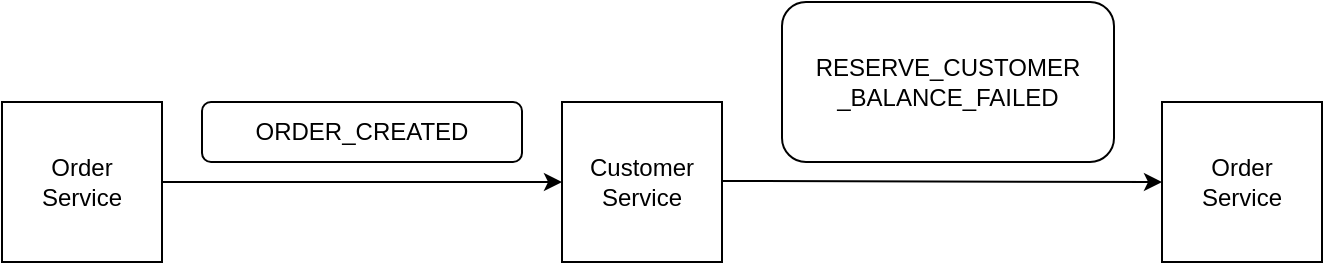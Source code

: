 <mxfile version="20.8.13" type="device"><diagram name="Page-1" id="bcffbeCjlriUGXZP8DqE"><mxGraphModel dx="1434" dy="714" grid="1" gridSize="10" guides="1" tooltips="1" connect="1" arrows="1" fold="1" page="1" pageScale="1" pageWidth="827" pageHeight="1169" math="0" shadow="0"><root><mxCell id="0"/><mxCell id="1" parent="0"/><mxCell id="YMJLo568xEqWwYuFWpMg-1" value="Order&lt;br&gt;Service" style="whiteSpace=wrap;html=1;aspect=fixed;" vertex="1" parent="1"><mxGeometry x="40" y="80" width="80" height="80" as="geometry"/></mxCell><mxCell id="YMJLo568xEqWwYuFWpMg-2" value="" style="endArrow=classic;html=1;rounded=0;exitX=1;exitY=0.5;exitDx=0;exitDy=0;entryX=0;entryY=0.5;entryDx=0;entryDy=0;" edge="1" parent="1" source="YMJLo568xEqWwYuFWpMg-1" target="YMJLo568xEqWwYuFWpMg-4"><mxGeometry width="50" height="50" relative="1" as="geometry"><mxPoint x="180" y="160" as="sourcePoint"/><mxPoint x="330" y="120" as="targetPoint"/></mxGeometry></mxCell><mxCell id="YMJLo568xEqWwYuFWpMg-3" value="ORDER_CREATED" style="rounded=1;whiteSpace=wrap;html=1;" vertex="1" parent="1"><mxGeometry x="140" y="80" width="160" height="30" as="geometry"/></mxCell><mxCell id="YMJLo568xEqWwYuFWpMg-4" value="Customer&lt;br&gt;Service" style="whiteSpace=wrap;html=1;aspect=fixed;" vertex="1" parent="1"><mxGeometry x="320" y="80" width="80" height="80" as="geometry"/></mxCell><mxCell id="YMJLo568xEqWwYuFWpMg-5" value="Order&lt;br&gt;Service" style="whiteSpace=wrap;html=1;aspect=fixed;" vertex="1" parent="1"><mxGeometry x="620" y="80" width="80" height="80" as="geometry"/></mxCell><mxCell id="YMJLo568xEqWwYuFWpMg-6" value="" style="endArrow=classic;html=1;rounded=0;exitX=1;exitY=0.5;exitDx=0;exitDy=0;entryX=0;entryY=0.5;entryDx=0;entryDy=0;" edge="1" parent="1" target="YMJLo568xEqWwYuFWpMg-5"><mxGeometry width="50" height="50" relative="1" as="geometry"><mxPoint x="400" y="119.5" as="sourcePoint"/><mxPoint x="560" y="120" as="targetPoint"/></mxGeometry></mxCell><mxCell id="YMJLo568xEqWwYuFWpMg-7" value="RESERVE_CUSTOMER&lt;br&gt;_BALANCE_FAILED" style="rounded=1;whiteSpace=wrap;html=1;" vertex="1" parent="1"><mxGeometry x="430" y="30" width="166" height="80" as="geometry"/></mxCell></root></mxGraphModel></diagram></mxfile>